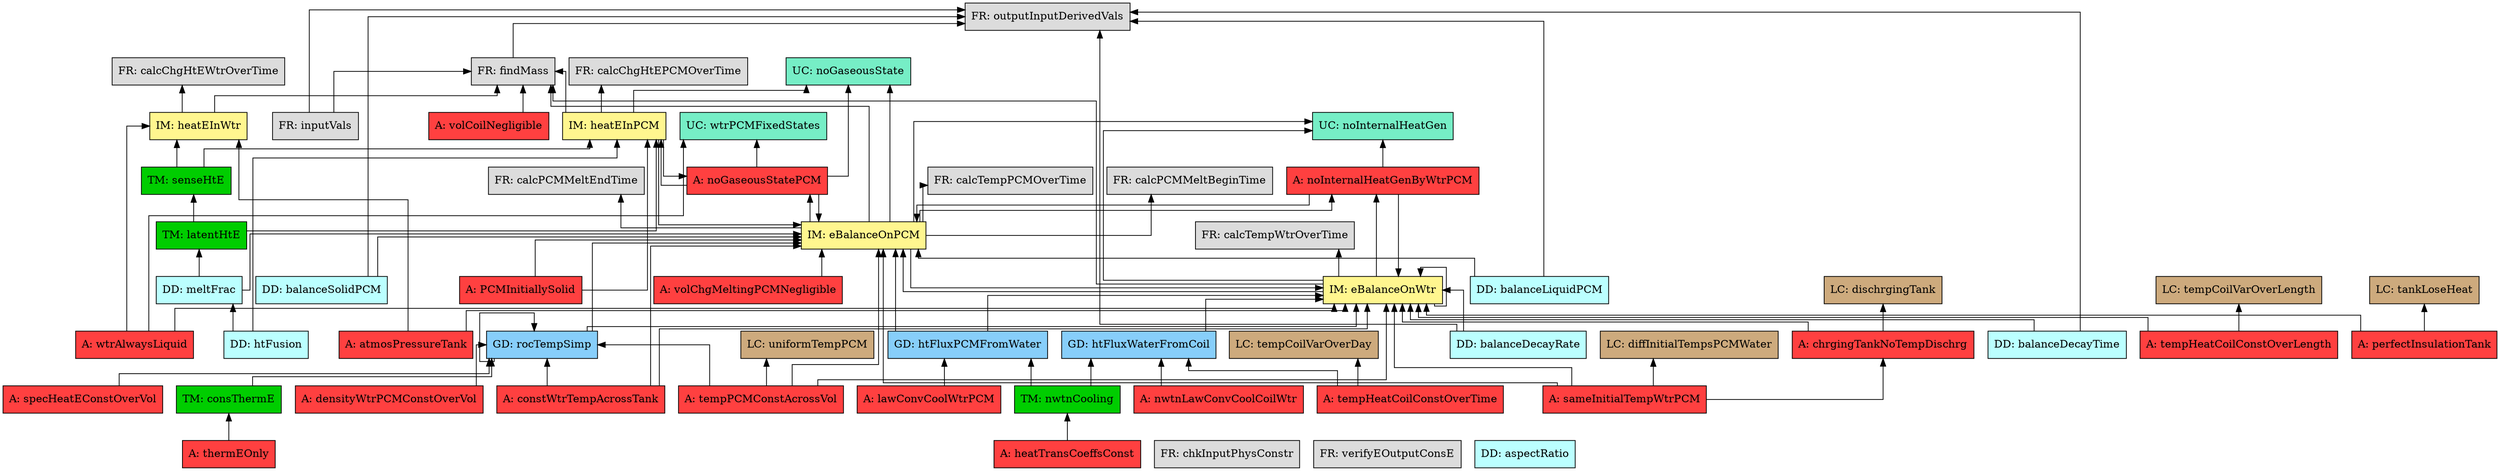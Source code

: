 digraph TraceGrGen3 {
	graph [newrank=True,
		rankdir=BT,
		splines=ortho
	];
	node [label="\N"];
	im1	[color=black,
		fillcolor=khaki1,
		label="IM: eBalanceOnWtr",
		shape=box,
		style=filled];
	im1 -> im1	[splines=true];
	im2	[color=black,
		fillcolor=khaki1,
		label="IM: eBalanceOnPCM",
		shape=box,
		style=filled];
	im1 -> im2	[splines=true];
	a16	[color=black,
		fillcolor=brown1,
		label="A: noInternalHeatGenByWtrPCM",
		rank=same,
		shape=box,
		style=filled];
	im1 -> a16	[splines=true];
	fr2	[color=black,
		fillcolor=gainsboro,
		label="FR: findMass",
		shape=box,
		style=filled];
	im1 -> fr2	[splines=true];
	fr5	[color=black,
		fillcolor=gainsboro,
		label="FR: calcTempWtrOverTime",
		shape=box,
		style=filled];
	im1 -> fr5	[splines=true];
	uc2	[color=black,
		fillcolor=aquamarine2,
		label="UC: noInternalHeatGen",
		shape=box,
		style=filled];
	im1 -> uc2	[splines=true];
	im2 -> im1	[splines=true];
	im2 -> a16	[splines=true];
	a18	[color=black,
		fillcolor=brown1,
		label="A: noGaseousStatePCM",
		rank=same,
		shape=box,
		style=filled];
	im2 -> a18	[splines=true];
	im2 -> fr2	[splines=true];
	fr6	[color=black,
		fillcolor=gainsboro,
		label="FR: calcTempPCMOverTime",
		shape=box,
		style=filled];
	im2 -> fr6	[splines=true];
	fr10	[color=black,
		fillcolor=gainsboro,
		label="FR: calcPCMMeltBeginTime",
		shape=box,
		style=filled];
	im2 -> fr10	[splines=true];
	fr11	[color=black,
		fillcolor=gainsboro,
		label="FR: calcPCMMeltEndTime",
		shape=box,
		style=filled];
	im2 -> fr11	[splines=true];
	im2 -> uc2	[splines=true];
	uc3	[color=black,
		fillcolor=aquamarine2,
		label="UC: noGaseousState",
		shape=box,
		style=filled];
	im2 -> uc3	[splines=true];
	im3	[color=black,
		fillcolor=khaki1,
		label="IM: heatEInWtr",
		shape=box,
		style=filled];
	im3 -> fr2	[splines=true];
	fr7	[color=black,
		fillcolor=gainsboro,
		label="FR: calcChgHtEWtrOverTime",
		shape=box,
		style=filled];
	im3 -> fr7	[splines=true];
	im4	[color=black,
		fillcolor=khaki1,
		label="IM: heatEInPCM",
		shape=box,
		style=filled];
	im4 -> im2	[splines=true];
	im4 -> a18	[splines=true];
	im4 -> fr2	[splines=true];
	fr8	[color=black,
		fillcolor=gainsboro,
		label="FR: calcChgHtEPCMOverTime",
		shape=box,
		style=filled];
	im4 -> fr8	[splines=true];
	im4 -> uc3	[splines=true];
	tm1	[color=black,
		fillcolor=green3,
		label="TM: consThermE",
		shape=box,
		style=filled];
	gd1	[color=black,
		fillcolor=lightskyblue,
		label="GD: rocTempSimp",
		shape=box,
		style=filled];
	tm1 -> gd1	[splines=true];
	tm2	[color=black,
		fillcolor=green3,
		label="TM: senseHtE",
		shape=box,
		style=filled];
	tm2 -> im3	[splines=true];
	tm2 -> im4	[splines=true];
	tm3	[color=black,
		fillcolor=green3,
		label="TM: latentHtE",
		shape=box,
		style=filled];
	tm3 -> im4	[splines=true];
	tm3 -> tm2	[splines=true];
	tm4	[color=black,
		fillcolor=green3,
		label="TM: nwtnCooling",
		shape=box,
		style=filled];
	gd2	[color=black,
		fillcolor=lightskyblue,
		label="GD: htFluxWaterFromCoil",
		shape=box,
		style=filled];
	tm4 -> gd2	[splines=true];
	gd3	[color=black,
		fillcolor=lightskyblue,
		label="GD: htFluxPCMFromWater",
		shape=box,
		style=filled];
	tm4 -> gd3	[splines=true];
	fr1	[color=black,
		fillcolor=gainsboro,
		label="FR: inputVals",
		shape=box,
		style=filled];
	fr1 -> fr2	[splines=true];
	fr4	[color=black,
		fillcolor=gainsboro,
		label="FR: outputInputDerivedVals",
		shape=box,
		style=filled];
	fr1 -> fr4	[splines=true];
	a1	[color=black,
		fillcolor=brown1,
		label="A: thermEOnly",
		rank=same,
		shape=box,
		style=filled];
	a1 -> tm1	[splines=true];
	a2	[color=black,
		fillcolor=brown1,
		label="A: heatTransCoeffsConst",
		rank=same,
		shape=box,
		style=filled];
	a2 -> tm4	[splines=true];
	a3	[color=black,
		fillcolor=brown1,
		label="A: constWtrTempAcrossTank",
		rank=same,
		shape=box,
		style=filled];
	a3 -> im1	[splines=true];
	a3 -> im2	[splines=true];
	a3 -> gd1	[splines=true];
	a4	[color=black,
		fillcolor=brown1,
		label="A: tempPCMConstAcrossVol",
		rank=same,
		shape=box,
		style=filled];
	a4 -> im1	[splines=true];
	a4 -> im2	[splines=true];
	lc1	[color=black,
		fillcolor=burlywood3,
		label="LC: uniformTempPCM",
		shape=box,
		style=filled];
	a4 -> lc1	[splines=true];
	a4 -> gd1	[splines=true];
	a5	[color=black,
		fillcolor=brown1,
		label="A: densityWtrPCMConstOverVol",
		rank=same,
		shape=box,
		style=filled];
	a5 -> gd1	[splines=true];
	a6	[color=black,
		fillcolor=brown1,
		label="A: specHeatEConstOverVol",
		rank=same,
		shape=box,
		style=filled];
	a6 -> gd1	[splines=true];
	a7	[color=black,
		fillcolor=brown1,
		label="A: nwtnLawConvCoolCoilWtr",
		rank=same,
		shape=box,
		style=filled];
	a7 -> gd2	[splines=true];
	a8	[color=black,
		fillcolor=brown1,
		label="A: tempHeatCoilConstOverTime",
		rank=same,
		shape=box,
		style=filled];
	lc2	[color=black,
		fillcolor=burlywood3,
		label="LC: tempCoilVarOverDay",
		shape=box,
		style=filled];
	a8 -> lc2	[splines=true];
	a8 -> gd2	[splines=true];
	a9	[color=black,
		fillcolor=brown1,
		label="A: tempHeatCoilConstOverLength",
		rank=same,
		shape=box,
		style=filled];
	a9 -> im1	[splines=true];
	lc3	[color=black,
		fillcolor=burlywood3,
		label="LC: tempCoilVarOverLength",
		shape=box,
		style=filled];
	a9 -> lc3	[splines=true];
	a10	[color=black,
		fillcolor=brown1,
		label="A: lawConvCoolWtrPCM",
		rank=same,
		shape=box,
		style=filled];
	a10 -> gd3	[splines=true];
	a11	[color=black,
		fillcolor=brown1,
		label="A: chrgingTankNoTempDischrg",
		rank=same,
		shape=box,
		style=filled];
	a11 -> im1	[splines=true];
	lc4	[color=black,
		fillcolor=burlywood3,
		label="LC: dischrgingTank",
		shape=box,
		style=filled];
	a11 -> lc4	[splines=true];
	a12	[color=black,
		fillcolor=brown1,
		label="A: sameInitialTempWtrPCM",
		rank=same,
		shape=box,
		style=filled];
	a12 -> im1	[splines=true];
	a12 -> im2	[splines=true];
	a12 -> a11	[splines=true];
	lc5	[color=black,
		fillcolor=burlywood3,
		label="LC: diffInitialTempsPCMWater",
		shape=box,
		style=filled];
	a12 -> lc5	[splines=true];
	a13	[color=black,
		fillcolor=brown1,
		label="A: PCMInitiallySolid",
		rank=same,
		shape=box,
		style=filled];
	a13 -> im2	[splines=true];
	a13 -> im4	[splines=true];
	a14	[color=black,
		fillcolor=brown1,
		label="A: wtrAlwaysLiquid",
		rank=same,
		shape=box,
		style=filled];
	a14 -> im1	[splines=true];
	a14 -> im3	[splines=true];
	uc1	[color=black,
		fillcolor=aquamarine2,
		label="UC: wtrPCMFixedStates",
		shape=box,
		style=filled];
	a14 -> uc1	[splines=true];
	a15	[color=black,
		fillcolor=brown1,
		label="A: perfectInsulationTank",
		rank=same,
		shape=box,
		style=filled];
	a15 -> im1	[splines=true];
	lc6	[color=black,
		fillcolor=burlywood3,
		label="LC: tankLoseHeat",
		shape=box,
		style=filled];
	a15 -> lc6	[splines=true];
	a16 -> im1	[splines=true];
	a16 -> im2	[splines=true];
	a16 -> uc2	[splines=true];
	a17	[color=black,
		fillcolor=brown1,
		label="A: volChgMeltingPCMNegligible",
		rank=same,
		shape=box,
		style=filled];
	a17 -> im2	[splines=true];
	a18 -> im2	[splines=true];
	a18 -> im4	[splines=true];
	a18 -> uc1	[splines=true];
	a18 -> uc3	[splines=true];
	a19	[color=black,
		fillcolor=brown1,
		label="A: atmosPressureTank",
		rank=same,
		shape=box,
		style=filled];
	a19 -> im1	[splines=true];
	a19 -> im3	[splines=true];
	a20	[color=black,
		fillcolor=brown1,
		label="A: volCoilNegligible",
		rank=same,
		shape=box,
		style=filled];
	a20 -> fr2	[splines=true];
	fr2 -> fr4	[splines=true];
	fr3	[color=black,
		fillcolor=gainsboro,
		label="FR: chkInputPhysConstr",
		shape=box,
		style=filled];
	fr9	[color=black,
		fillcolor=gainsboro,
		label="FR: verifyEOutputConsE",
		shape=box,
		style=filled];
	dd1	[color=black,
		fillcolor=paleturquoise1,
		label="DD: balanceDecayRate",
		shape=box,
		style=filled];
	dd1 -> im1	[splines=true];
	dd1 -> fr4	[splines=true];
	dd2	[color=black,
		fillcolor=paleturquoise1,
		label="DD: balanceDecayTime",
		shape=box,
		style=filled];
	dd2 -> im1	[splines=true];
	dd2 -> fr4	[splines=true];
	dd3	[color=black,
		fillcolor=paleturquoise1,
		label="DD: balanceSolidPCM",
		shape=box,
		style=filled];
	dd3 -> im2	[splines=true];
	dd3 -> fr4	[splines=true];
	dd4	[color=black,
		fillcolor=paleturquoise1,
		label="DD: balanceLiquidPCM",
		shape=box,
		style=filled];
	dd4 -> im2	[splines=true];
	dd4 -> fr4	[splines=true];
	dd5	[color=black,
		fillcolor=paleturquoise1,
		label="DD: htFusion",
		shape=box,
		style=filled];
	dd5 -> im4	[splines=true];
	dd6	[color=black,
		fillcolor=paleturquoise1,
		label="DD: meltFrac",
		shape=box,
		style=filled];
	dd5 -> dd6	[splines=true];
	dd6 -> im2	[splines=true];
	dd6 -> tm3	[splines=true];
	dd7	[color=black,
		fillcolor=paleturquoise1,
		label="DD: aspectRatio",
		shape=box,
		style=filled];
	gd1 -> im1	[splines=true];
	gd1 -> im2	[splines=true];
	gd1 -> gd1	[splines=true];
	gd2 -> im1	[splines=true];
	gd3 -> im1	[splines=true];
	gd3 -> im2	[splines=true];
}
